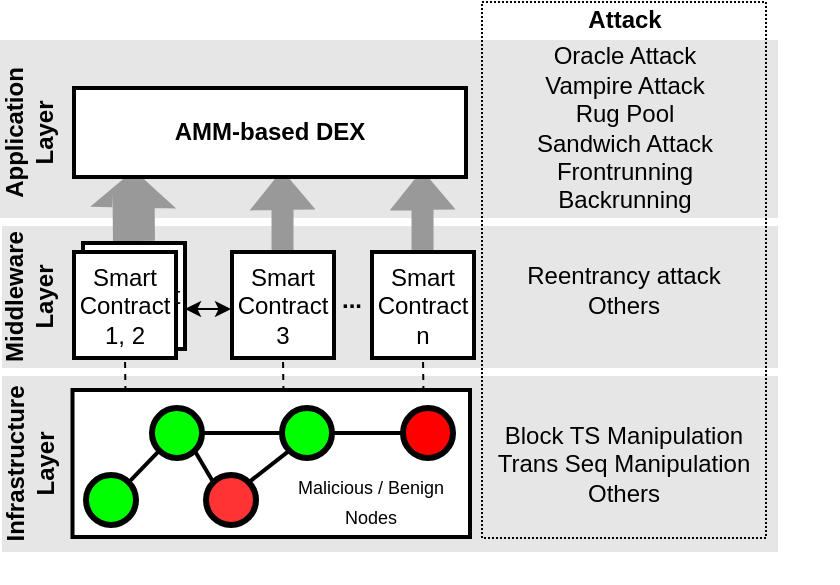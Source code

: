 <mxfile version="15.4.1" type="github">
  <diagram id="aYbwqATf93FluCWuQREW" name="Page-1">
    <mxGraphModel dx="713" dy="445" grid="1" gridSize="10" guides="1" tooltips="1" connect="1" arrows="1" fold="1" page="1" pageScale="1" pageWidth="850" pageHeight="1100" math="0" shadow="0">
      <root>
        <mxCell id="0" />
        <mxCell id="1" parent="0" />
        <mxCell id="IElQf6iTneREs4BxYmEP-6" value="" style="rounded=0;whiteSpace=wrap;html=1;strokeWidth=2;strokeColor=none;fillColor=#E6E6E6;" parent="1" vertex="1">
          <mxGeometry x="198" y="324" width="388" height="88" as="geometry" />
        </mxCell>
        <mxCell id="IElQf6iTneREs4BxYmEP-1" value="" style="rounded=0;whiteSpace=wrap;html=1;strokeWidth=2;strokeColor=none;fillColor=#E6E6E6;" parent="1" vertex="1">
          <mxGeometry x="198" y="249" width="388" height="71" as="geometry" />
        </mxCell>
        <mxCell id="IElQf6iTneREs4BxYmEP-2" value="" style="rounded=0;whiteSpace=wrap;html=1;strokeWidth=2;strokeColor=none;fillColor=#E6E6E6;" parent="1" vertex="1">
          <mxGeometry x="197" y="156" width="389" height="89" as="geometry" />
        </mxCell>
        <mxCell id="IYS84OP7h0knL5UXp7ER-22" value="" style="rounded=0;whiteSpace=wrap;html=1;labelBackgroundColor=none;fontSize=9;strokeWidth=1;fillColor=none;align=center;dashed=1;dashPattern=1 1;" vertex="1" parent="1">
          <mxGeometry x="438" y="137" width="142" height="268" as="geometry" />
        </mxCell>
        <mxCell id="IElQf6iTneREs4BxYmEP-3" value="" style="shape=flexArrow;endArrow=classic;html=1;strokeWidth=2;fillColor=#999999;strokeColor=none;" parent="1" edge="1">
          <mxGeometry width="50" height="50" relative="1" as="geometry">
            <mxPoint x="408.26" y="262" as="sourcePoint" />
            <mxPoint x="408" y="220" as="targetPoint" />
            <Array as="points">
              <mxPoint x="408.26" y="238" />
            </Array>
          </mxGeometry>
        </mxCell>
        <mxCell id="IElQf6iTneREs4BxYmEP-4" value="" style="shape=flexArrow;endArrow=classic;html=1;strokeWidth=2;fillColor=#999999;strokeColor=none;" parent="1" edge="1">
          <mxGeometry width="50" height="50" relative="1" as="geometry">
            <mxPoint x="338.26" y="262" as="sourcePoint" />
            <mxPoint x="338" y="220" as="targetPoint" />
            <Array as="points">
              <mxPoint x="338.26" y="240" />
            </Array>
          </mxGeometry>
        </mxCell>
        <mxCell id="IElQf6iTneREs4BxYmEP-9" value="" style="endArrow=none;dashed=1;html=1;strokeWidth=1;entryX=0.5;entryY=1;entryDx=0;entryDy=0;" parent="1" edge="1" target="IElQf6iTneREs4BxYmEP-7">
          <mxGeometry width="50" height="50" relative="1" as="geometry">
            <mxPoint x="260" y="350" as="sourcePoint" />
            <mxPoint x="255" y="303" as="targetPoint" />
          </mxGeometry>
        </mxCell>
        <mxCell id="IElQf6iTneREs4BxYmEP-10" value="" style="endArrow=none;dashed=1;html=1;strokeWidth=1;entryX=0.5;entryY=1;entryDx=0;entryDy=0;" parent="1" edge="1" target="IYS84OP7h0knL5UXp7ER-7">
          <mxGeometry width="50" height="50" relative="1" as="geometry">
            <mxPoint x="409" y="350" as="sourcePoint" />
            <mxPoint x="456" y="293" as="targetPoint" />
          </mxGeometry>
        </mxCell>
        <mxCell id="IElQf6iTneREs4BxYmEP-13" value="&lt;b&gt;Infrastructure&lt;br&gt;Layer&lt;/b&gt;" style="text;html=1;strokeColor=none;fillColor=none;align=center;verticalAlign=middle;whiteSpace=wrap;rounded=0;rotation=-90;" parent="1" vertex="1">
          <mxGeometry x="152" y="357.75" width="119" height="20" as="geometry" />
        </mxCell>
        <mxCell id="IElQf6iTneREs4BxYmEP-14" value="&lt;b&gt;Middleware&lt;br&gt;Layer&lt;/b&gt;" style="text;html=1;strokeColor=none;fillColor=none;align=center;verticalAlign=middle;whiteSpace=wrap;rounded=0;rotation=-90;" parent="1" vertex="1">
          <mxGeometry x="152" y="274.25" width="119" height="20" as="geometry" />
        </mxCell>
        <mxCell id="IElQf6iTneREs4BxYmEP-15" value="&lt;b&gt;Application&lt;br&gt;Layer&lt;/b&gt;" style="text;html=1;strokeColor=none;fillColor=none;align=center;verticalAlign=middle;whiteSpace=wrap;rounded=0;rotation=-90;" parent="1" vertex="1">
          <mxGeometry x="152" y="192.25" width="119" height="20" as="geometry" />
        </mxCell>
        <mxCell id="IElQf6iTneREs4BxYmEP-16" value="Reentrancy attack&lt;br&gt;Others" style="text;html=1;strokeColor=none;fillColor=none;align=center;verticalAlign=middle;whiteSpace=wrap;rounded=0;" parent="1" vertex="1">
          <mxGeometry x="434" y="270.5" width="150" height="20" as="geometry" />
        </mxCell>
        <mxCell id="IElQf6iTneREs4BxYmEP-17" value="&lt;div&gt;&lt;font style=&quot;font-size: 12px&quot;&gt;Block TS Manipulation&lt;/font&gt;&lt;/div&gt;&lt;font style=&quot;font-size: 12px&quot;&gt;&lt;font style=&quot;font-size: 12px&quot;&gt;Trans Seq Manipulation&lt;br&gt;&lt;/font&gt;&lt;font style=&quot;font-size: 12px&quot;&gt;Others&lt;/font&gt;&lt;/font&gt;" style="text;html=1;strokeColor=none;fillColor=none;align=center;verticalAlign=middle;whiteSpace=wrap;rounded=0;" parent="1" vertex="1">
          <mxGeometry x="402" y="357.75" width="214" height="20" as="geometry" />
        </mxCell>
        <mxCell id="IElQf6iTneREs4BxYmEP-18" value="&lt;font style=&quot;font-size: 12px&quot;&gt;Oracle Attack&lt;br&gt;&lt;/font&gt;&lt;font style=&quot;font-size: 12px&quot;&gt;Vampire Attack&lt;br&gt;Rug Pool&lt;br&gt;&lt;/font&gt;&lt;font style=&quot;font-size: 12px&quot;&gt;Sandwich Attack&lt;/font&gt;&lt;font style=&quot;font-size: 12px&quot;&gt;&lt;br&gt;&lt;/font&gt;&lt;font style=&quot;font-size: 12px&quot;&gt;Frontrunning&lt;br&gt;&lt;/font&gt;&lt;font style=&quot;font-size: 12px&quot;&gt;Backrunning&lt;/font&gt;" style="text;html=1;strokeColor=none;fillColor=none;align=center;verticalAlign=middle;whiteSpace=wrap;rounded=0;" parent="1" vertex="1">
          <mxGeometry x="416.5" y="167" width="185" height="65" as="geometry" />
        </mxCell>
        <mxCell id="IElQf6iTneREs4BxYmEP-25" value="" style="endArrow=none;dashed=1;html=1;strokeWidth=1;entryX=0.5;entryY=1;entryDx=0;entryDy=0;" parent="1" edge="1" target="IYS84OP7h0knL5UXp7ER-5">
          <mxGeometry width="50" height="50" relative="1" as="geometry">
            <mxPoint x="339" y="350" as="sourcePoint" />
            <mxPoint x="307" y="303" as="targetPoint" />
          </mxGeometry>
        </mxCell>
        <mxCell id="IElQf6iTneREs4BxYmEP-26" value="" style="rounded=0;whiteSpace=wrap;html=1;strokeWidth=2;" parent="1" vertex="1">
          <mxGeometry x="233.25" y="331" width="198.75" height="73.5" as="geometry" />
        </mxCell>
        <mxCell id="IElQf6iTneREs4BxYmEP-27" value="" style="group" parent="1" vertex="1" connectable="0">
          <mxGeometry x="258" y="315" width="248" height="81" as="geometry" />
        </mxCell>
        <mxCell id="IElQf6iTneREs4BxYmEP-29" value="" style="ellipse;whiteSpace=wrap;html=1;strokeWidth=3;fillColor=#00FF00;" parent="IElQf6iTneREs4BxYmEP-27" vertex="1">
          <mxGeometry x="80" y="25" width="25" height="25" as="geometry" />
        </mxCell>
        <mxCell id="IElQf6iTneREs4BxYmEP-30" value="" style="ellipse;whiteSpace=wrap;html=1;strokeWidth=3;fillColor=#00FF00;" parent="IElQf6iTneREs4BxYmEP-27" vertex="1">
          <mxGeometry x="15" y="25" width="25" height="25" as="geometry" />
        </mxCell>
        <mxCell id="IElQf6iTneREs4BxYmEP-33" value="" style="endArrow=none;html=1;strokeWidth=2;entryX=1;entryY=0.5;entryDx=0;entryDy=0;exitX=0;exitY=0.5;exitDx=0;exitDy=0;" parent="IElQf6iTneREs4BxYmEP-27" source="IElQf6iTneREs4BxYmEP-29" target="IElQf6iTneREs4BxYmEP-30" edge="1">
          <mxGeometry width="50" height="50" relative="1" as="geometry">
            <mxPoint x="210" y="41" as="sourcePoint" />
            <mxPoint x="170" y="21" as="targetPoint" />
          </mxGeometry>
        </mxCell>
        <mxCell id="IElQf6iTneREs4BxYmEP-40" value="" style="ellipse;whiteSpace=wrap;html=1;strokeWidth=3;fillColor=#FF0000;" parent="IElQf6iTneREs4BxYmEP-27" vertex="1">
          <mxGeometry x="140.5" y="25" width="25" height="25" as="geometry" />
        </mxCell>
        <mxCell id="IElQf6iTneREs4BxYmEP-41" value="" style="endArrow=none;html=1;strokeWidth=2;entryX=0;entryY=0.5;entryDx=0;entryDy=0;exitX=1;exitY=0.5;exitDx=0;exitDy=0;" parent="IElQf6iTneREs4BxYmEP-27" source="IElQf6iTneREs4BxYmEP-29" target="IElQf6iTneREs4BxYmEP-40" edge="1">
          <mxGeometry width="50" height="50" relative="1" as="geometry">
            <mxPoint x="110.107" y="64.393" as="sourcePoint" />
            <mxPoint x="118.893" y="35.607" as="targetPoint" />
          </mxGeometry>
        </mxCell>
        <mxCell id="IYS84OP7h0knL5UXp7ER-5" value="Smart&lt;br&gt;Contract&lt;br&gt;3" style="rounded=0;whiteSpace=wrap;html=1;strokeWidth=2;" vertex="1" parent="1">
          <mxGeometry x="313" y="262" width="51" height="53" as="geometry" />
        </mxCell>
        <mxCell id="IYS84OP7h0knL5UXp7ER-7" value="Smart&lt;br&gt;Contract&lt;br&gt;n" style="rounded=0;whiteSpace=wrap;html=1;strokeWidth=2;" vertex="1" parent="1">
          <mxGeometry x="383" y="262" width="51" height="53" as="geometry" />
        </mxCell>
        <mxCell id="IYS84OP7h0knL5UXp7ER-8" value="&lt;span style=&quot;color: rgb(0 , 0 , 0) ; font-family: &amp;#34;helvetica&amp;#34; ; font-size: 12px ; font-style: normal ; letter-spacing: normal ; text-align: center ; text-indent: 0px ; text-transform: none ; word-spacing: 0px ; display: inline ; float: none&quot;&gt;&lt;b&gt;...&lt;/b&gt;&lt;/span&gt;" style="text;whiteSpace=wrap;html=1;fontSize=13;" vertex="1" parent="1">
          <mxGeometry x="366" y="270.5" width="40" height="30" as="geometry" />
        </mxCell>
        <mxCell id="IYS84OP7h0knL5UXp7ER-11" value="" style="shape=flexArrow;endArrow=classic;html=1;strokeWidth=2;fillColor=#999999;strokeColor=none;width=20;endSize=5.605;exitX=0.5;exitY=0;exitDx=0;exitDy=0;" edge="1" parent="1" source="IYS84OP7h0knL5UXp7ER-3">
          <mxGeometry width="50" height="50" relative="1" as="geometry">
            <mxPoint x="263.76" y="254" as="sourcePoint" />
            <mxPoint x="264" y="220" as="targetPoint" />
            <Array as="points">
              <mxPoint x="263.76" y="232" />
            </Array>
          </mxGeometry>
        </mxCell>
        <mxCell id="IElQf6iTneREs4BxYmEP-11" value="&lt;span&gt;&lt;b&gt;AMM-based DEX&lt;/b&gt;&lt;/span&gt;" style="rounded=0;whiteSpace=wrap;html=1;strokeWidth=2;" parent="1" vertex="1">
          <mxGeometry x="234" y="180" width="196" height="44.5" as="geometry" />
        </mxCell>
        <mxCell id="IElQf6iTneREs4BxYmEP-28" value="" style="ellipse;whiteSpace=wrap;html=1;strokeWidth=3;fillColor=#00FF00;" parent="1" vertex="1">
          <mxGeometry x="240" y="373.5" width="25" height="25" as="geometry" />
        </mxCell>
        <mxCell id="IElQf6iTneREs4BxYmEP-32" value="" style="endArrow=none;html=1;exitX=1;exitY=0;exitDx=0;exitDy=0;entryX=0;entryY=1;entryDx=0;entryDy=0;strokeWidth=2;" parent="1" source="IElQf6iTneREs4BxYmEP-28" target="IElQf6iTneREs4BxYmEP-30" edge="1">
          <mxGeometry width="50" height="50" relative="1" as="geometry">
            <mxPoint x="370" y="386" as="sourcePoint" />
            <mxPoint x="420" y="336" as="targetPoint" />
          </mxGeometry>
        </mxCell>
        <mxCell id="IElQf6iTneREs4BxYmEP-31" value="" style="ellipse;whiteSpace=wrap;html=1;strokeWidth=3;fillColor=#FF3333;" parent="1" vertex="1">
          <mxGeometry x="300" y="373.5" width="25" height="25" as="geometry" />
        </mxCell>
        <mxCell id="IElQf6iTneREs4BxYmEP-34" value="" style="endArrow=none;html=1;strokeWidth=2;entryX=1;entryY=1;entryDx=0;entryDy=0;exitX=0;exitY=0;exitDx=0;exitDy=0;" parent="1" source="IElQf6iTneREs4BxYmEP-31" target="IElQf6iTneREs4BxYmEP-30" edge="1">
          <mxGeometry width="50" height="50" relative="1" as="geometry">
            <mxPoint x="360" y="376" as="sourcePoint" />
            <mxPoint x="420" y="336" as="targetPoint" />
          </mxGeometry>
        </mxCell>
        <mxCell id="IElQf6iTneREs4BxYmEP-35" value="" style="endArrow=none;html=1;strokeWidth=2;entryX=0;entryY=1;entryDx=0;entryDy=0;exitX=1;exitY=0;exitDx=0;exitDy=0;" parent="1" source="IElQf6iTneREs4BxYmEP-31" target="IElQf6iTneREs4BxYmEP-29" edge="1">
          <mxGeometry width="50" height="50" relative="1" as="geometry">
            <mxPoint x="370" y="386" as="sourcePoint" />
            <mxPoint x="420" y="336" as="targetPoint" />
          </mxGeometry>
        </mxCell>
        <mxCell id="IYS84OP7h0knL5UXp7ER-12" value="&lt;font style=&quot;font-size: 9px ; line-height: 1&quot;&gt;Malicious / Benign&lt;br&gt;Nodes&lt;/font&gt;" style="text;html=1;align=center;verticalAlign=middle;resizable=0;points=[];autosize=1;strokeColor=none;fillColor=none;fontSize=12;" vertex="1" parent="1">
          <mxGeometry x="337" y="371" width="90" height="30" as="geometry" />
        </mxCell>
        <mxCell id="IYS84OP7h0knL5UXp7ER-3" value="Smart&lt;br&gt;Contract&lt;br&gt;1, 2, 3" style="rounded=0;whiteSpace=wrap;html=1;strokeWidth=2;" vertex="1" parent="1">
          <mxGeometry x="238.5" y="257.5" width="51" height="53" as="geometry" />
        </mxCell>
        <mxCell id="IElQf6iTneREs4BxYmEP-7" value="Smart&lt;br&gt;Contract&lt;br&gt;1, 2" style="rounded=0;whiteSpace=wrap;html=1;strokeWidth=2;" parent="1" vertex="1">
          <mxGeometry x="234" y="262" width="51" height="53" as="geometry" />
        </mxCell>
        <mxCell id="IYS84OP7h0knL5UXp7ER-19" value="" style="endArrow=classic;html=1;rounded=0;fontSize=9;edgeStyle=orthogonalEdgeStyle;startArrow=classic;startFill=1;strokeWidth=1;startSize=5;endSize=5;" edge="1" parent="1">
          <mxGeometry relative="1" as="geometry">
            <mxPoint x="289.5" y="290.5" as="sourcePoint" />
            <mxPoint x="312.5" y="290.5" as="targetPoint" />
          </mxGeometry>
        </mxCell>
        <mxCell id="IYS84OP7h0knL5UXp7ER-20" value="" style="edgeLabel;resizable=0;html=1;align=center;verticalAlign=middle;labelBackgroundColor=none;fontSize=9;strokeWidth=3;fillColor=default;" connectable="0" vertex="1" parent="IYS84OP7h0knL5UXp7ER-19">
          <mxGeometry relative="1" as="geometry" />
        </mxCell>
        <mxCell id="IYS84OP7h0knL5UXp7ER-23" value="&lt;b&gt;Attack&lt;/b&gt;" style="text;html=1;align=center;verticalAlign=middle;resizable=0;points=[];autosize=1;strokeColor=none;fillColor=none;fontSize=12;" vertex="1" parent="1">
          <mxGeometry x="484" y="136" width="50" height="20" as="geometry" />
        </mxCell>
      </root>
    </mxGraphModel>
  </diagram>
</mxfile>

